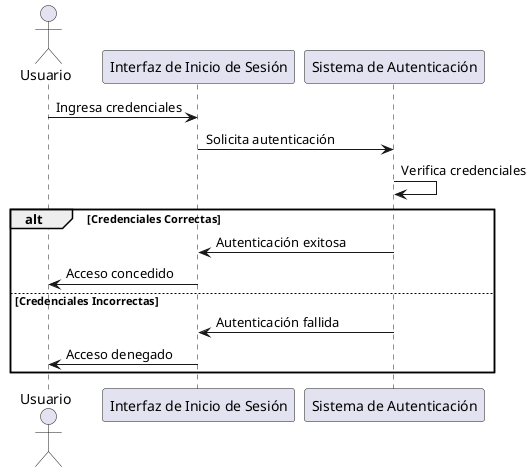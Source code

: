 @startuml Login

actor Usuario
participant "Interfaz de Inicio de Sesión" as UI
participant "Sistema de Autenticación" as Auth

Usuario -> UI : Ingresa credenciales
UI -> Auth : Solicita autenticación
Auth -> Auth : Verifica credenciales
alt Credenciales Correctas
    Auth -> UI : Autenticación exitosa
    UI -> Usuario : Acceso concedido
else Credenciales Incorrectas
    Auth -> UI : Autenticación fallida
    UI -> Usuario : Acceso denegado
end

@enduml